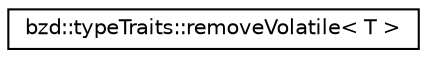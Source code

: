 digraph "Graphical Class Hierarchy"
{
  edge [fontname="Helvetica",fontsize="10",labelfontname="Helvetica",labelfontsize="10"];
  node [fontname="Helvetica",fontsize="10",shape=record];
  rankdir="LR";
  Node0 [label="bzd::typeTraits::removeVolatile\< T \>",height=0.2,width=0.4,color="black", fillcolor="white", style="filled",URL="$structbzd_1_1typeTraits_1_1removeVolatile.html"];
}
